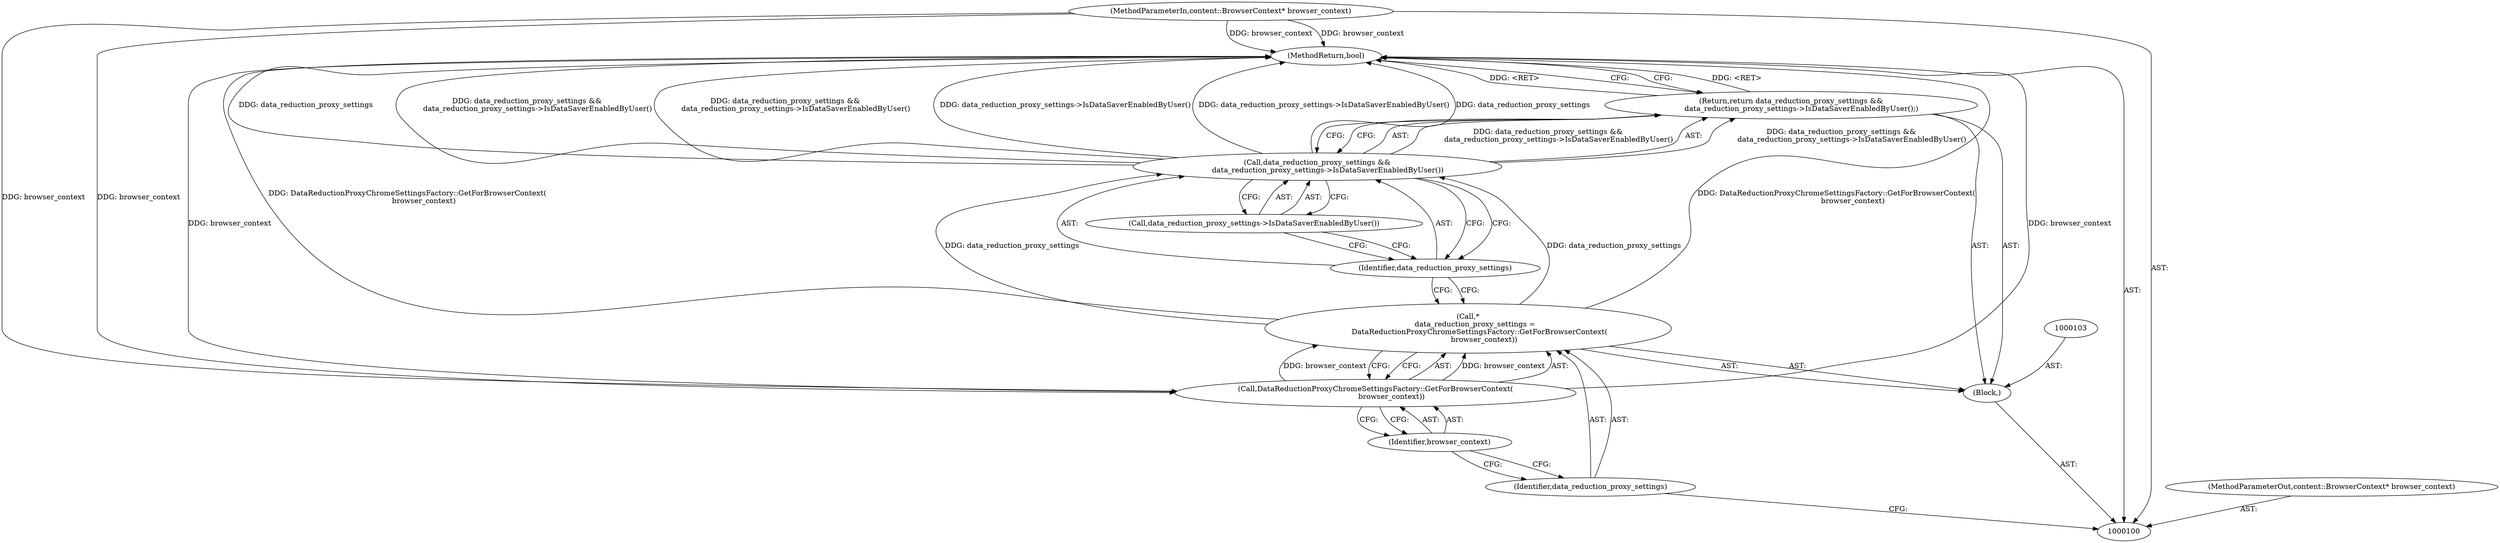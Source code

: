 digraph "1_Chrome_c995d4fe5e96f4d6d4a88b7867279b08e72d2579" {
"1000112" [label="(MethodReturn,bool)"];
"1000102" [label="(Block,)"];
"1000101" [label="(MethodParameterIn,content::BrowserContext* browser_context)"];
"1000135" [label="(MethodParameterOut,content::BrowserContext* browser_context)"];
"1000104" [label="(Call,*\n      data_reduction_proxy_settings =\n          DataReductionProxyChromeSettingsFactory::GetForBrowserContext(\n              browser_context))"];
"1000105" [label="(Identifier,data_reduction_proxy_settings)"];
"1000106" [label="(Call,DataReductionProxyChromeSettingsFactory::GetForBrowserContext(\n              browser_context))"];
"1000107" [label="(Identifier,browser_context)"];
"1000108" [label="(Return,return data_reduction_proxy_settings &&\n         data_reduction_proxy_settings->IsDataSaverEnabledByUser();)"];
"1000109" [label="(Call,data_reduction_proxy_settings &&\n         data_reduction_proxy_settings->IsDataSaverEnabledByUser())"];
"1000110" [label="(Identifier,data_reduction_proxy_settings)"];
"1000111" [label="(Call,data_reduction_proxy_settings->IsDataSaverEnabledByUser())"];
"1000112" -> "1000100"  [label="AST: "];
"1000112" -> "1000108"  [label="CFG: "];
"1000108" -> "1000112"  [label="DDG: <RET>"];
"1000106" -> "1000112"  [label="DDG: browser_context"];
"1000109" -> "1000112"  [label="DDG: data_reduction_proxy_settings->IsDataSaverEnabledByUser()"];
"1000109" -> "1000112"  [label="DDG: data_reduction_proxy_settings"];
"1000109" -> "1000112"  [label="DDG: data_reduction_proxy_settings &&\n         data_reduction_proxy_settings->IsDataSaverEnabledByUser()"];
"1000101" -> "1000112"  [label="DDG: browser_context"];
"1000104" -> "1000112"  [label="DDG: DataReductionProxyChromeSettingsFactory::GetForBrowserContext(\n              browser_context)"];
"1000102" -> "1000100"  [label="AST: "];
"1000103" -> "1000102"  [label="AST: "];
"1000104" -> "1000102"  [label="AST: "];
"1000108" -> "1000102"  [label="AST: "];
"1000101" -> "1000100"  [label="AST: "];
"1000101" -> "1000112"  [label="DDG: browser_context"];
"1000101" -> "1000106"  [label="DDG: browser_context"];
"1000135" -> "1000100"  [label="AST: "];
"1000104" -> "1000102"  [label="AST: "];
"1000104" -> "1000106"  [label="CFG: "];
"1000105" -> "1000104"  [label="AST: "];
"1000106" -> "1000104"  [label="AST: "];
"1000110" -> "1000104"  [label="CFG: "];
"1000104" -> "1000112"  [label="DDG: DataReductionProxyChromeSettingsFactory::GetForBrowserContext(\n              browser_context)"];
"1000106" -> "1000104"  [label="DDG: browser_context"];
"1000104" -> "1000109"  [label="DDG: data_reduction_proxy_settings"];
"1000105" -> "1000104"  [label="AST: "];
"1000105" -> "1000100"  [label="CFG: "];
"1000107" -> "1000105"  [label="CFG: "];
"1000106" -> "1000104"  [label="AST: "];
"1000106" -> "1000107"  [label="CFG: "];
"1000107" -> "1000106"  [label="AST: "];
"1000104" -> "1000106"  [label="CFG: "];
"1000106" -> "1000112"  [label="DDG: browser_context"];
"1000106" -> "1000104"  [label="DDG: browser_context"];
"1000101" -> "1000106"  [label="DDG: browser_context"];
"1000107" -> "1000106"  [label="AST: "];
"1000107" -> "1000105"  [label="CFG: "];
"1000106" -> "1000107"  [label="CFG: "];
"1000108" -> "1000102"  [label="AST: "];
"1000108" -> "1000109"  [label="CFG: "];
"1000109" -> "1000108"  [label="AST: "];
"1000112" -> "1000108"  [label="CFG: "];
"1000108" -> "1000112"  [label="DDG: <RET>"];
"1000109" -> "1000108"  [label="DDG: data_reduction_proxy_settings &&\n         data_reduction_proxy_settings->IsDataSaverEnabledByUser()"];
"1000109" -> "1000108"  [label="AST: "];
"1000109" -> "1000110"  [label="CFG: "];
"1000109" -> "1000111"  [label="CFG: "];
"1000110" -> "1000109"  [label="AST: "];
"1000111" -> "1000109"  [label="AST: "];
"1000108" -> "1000109"  [label="CFG: "];
"1000109" -> "1000112"  [label="DDG: data_reduction_proxy_settings->IsDataSaverEnabledByUser()"];
"1000109" -> "1000112"  [label="DDG: data_reduction_proxy_settings"];
"1000109" -> "1000112"  [label="DDG: data_reduction_proxy_settings &&\n         data_reduction_proxy_settings->IsDataSaverEnabledByUser()"];
"1000109" -> "1000108"  [label="DDG: data_reduction_proxy_settings &&\n         data_reduction_proxy_settings->IsDataSaverEnabledByUser()"];
"1000104" -> "1000109"  [label="DDG: data_reduction_proxy_settings"];
"1000110" -> "1000109"  [label="AST: "];
"1000110" -> "1000104"  [label="CFG: "];
"1000111" -> "1000110"  [label="CFG: "];
"1000109" -> "1000110"  [label="CFG: "];
"1000111" -> "1000109"  [label="AST: "];
"1000111" -> "1000110"  [label="CFG: "];
"1000109" -> "1000111"  [label="CFG: "];
}
